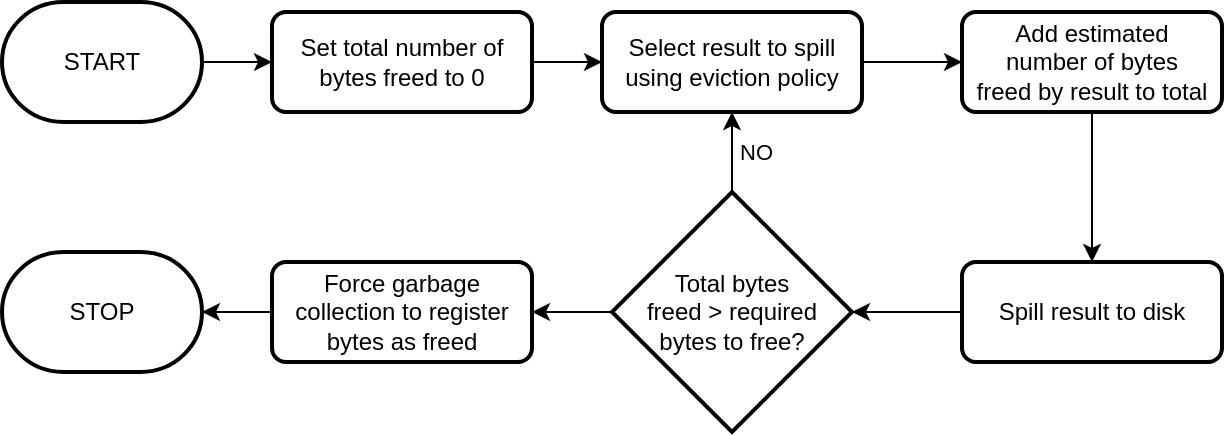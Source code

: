 <mxfile version="20.8.16" type="device"><diagram name="Page-1" id="Exz9C6W1yNBMZt2xZ764"><mxGraphModel dx="1100" dy="752" grid="1" gridSize="10" guides="1" tooltips="1" connect="1" arrows="1" fold="1" page="1" pageScale="1" pageWidth="827" pageHeight="1169" math="0" shadow="0"><root><mxCell id="0"/><mxCell id="1" parent="0"/><mxCell id="XCJ6cWJfsoJrLx6dZgqa-4" value="" style="edgeStyle=orthogonalEdgeStyle;rounded=0;orthogonalLoop=1;jettySize=auto;html=1;startArrow=none;" edge="1" parent="1" source="XCJ6cWJfsoJrLx6dZgqa-7" target="XCJ6cWJfsoJrLx6dZgqa-3"><mxGeometry relative="1" as="geometry"/></mxCell><mxCell id="XCJ6cWJfsoJrLx6dZgqa-2" value="START" style="strokeWidth=2;html=1;shape=mxgraph.flowchart.terminator;whiteSpace=wrap;" vertex="1" parent="1"><mxGeometry x="140" y="115" width="100" height="60" as="geometry"/></mxCell><mxCell id="XCJ6cWJfsoJrLx6dZgqa-6" value="" style="edgeStyle=orthogonalEdgeStyle;rounded=0;orthogonalLoop=1;jettySize=auto;html=1;" edge="1" parent="1" source="XCJ6cWJfsoJrLx6dZgqa-3" target="XCJ6cWJfsoJrLx6dZgqa-5"><mxGeometry relative="1" as="geometry"/></mxCell><mxCell id="XCJ6cWJfsoJrLx6dZgqa-3" value="Select result to spill using eviction policy" style="rounded=1;whiteSpace=wrap;html=1;absoluteArcSize=1;arcSize=14;strokeWidth=2;" vertex="1" parent="1"><mxGeometry x="440" y="120" width="130" height="50" as="geometry"/></mxCell><mxCell id="XCJ6cWJfsoJrLx6dZgqa-10" value="" style="edgeStyle=orthogonalEdgeStyle;rounded=0;orthogonalLoop=1;jettySize=auto;html=1;endArrow=classic;endFill=1;" edge="1" parent="1" source="XCJ6cWJfsoJrLx6dZgqa-5" target="XCJ6cWJfsoJrLx6dZgqa-9"><mxGeometry relative="1" as="geometry"/></mxCell><mxCell id="XCJ6cWJfsoJrLx6dZgqa-5" value="Add estimated &lt;br&gt;number of bytes &lt;br&gt;freed&amp;nbsp;by result to total" style="rounded=1;whiteSpace=wrap;html=1;absoluteArcSize=1;arcSize=14;strokeWidth=2;" vertex="1" parent="1"><mxGeometry x="620" y="120" width="130" height="50" as="geometry"/></mxCell><mxCell id="XCJ6cWJfsoJrLx6dZgqa-8" value="" style="edgeStyle=orthogonalEdgeStyle;rounded=0;orthogonalLoop=1;jettySize=auto;html=1;endArrow=classic;endFill=1;" edge="1" parent="1" source="XCJ6cWJfsoJrLx6dZgqa-2" target="XCJ6cWJfsoJrLx6dZgqa-7"><mxGeometry relative="1" as="geometry"><mxPoint x="340" y="100" as="sourcePoint"/><mxPoint x="340" y="200" as="targetPoint"/></mxGeometry></mxCell><mxCell id="XCJ6cWJfsoJrLx6dZgqa-7" value="Set total number of bytes freed to 0" style="rounded=1;whiteSpace=wrap;html=1;absoluteArcSize=1;arcSize=14;strokeWidth=2;" vertex="1" parent="1"><mxGeometry x="275" y="120" width="130" height="50" as="geometry"/></mxCell><mxCell id="XCJ6cWJfsoJrLx6dZgqa-12" value="" style="edgeStyle=orthogonalEdgeStyle;rounded=0;orthogonalLoop=1;jettySize=auto;html=1;endArrow=classic;endFill=1;" edge="1" parent="1" source="XCJ6cWJfsoJrLx6dZgqa-9" target="XCJ6cWJfsoJrLx6dZgqa-11"><mxGeometry relative="1" as="geometry"/></mxCell><mxCell id="XCJ6cWJfsoJrLx6dZgqa-9" value="Spill result to disk" style="rounded=1;whiteSpace=wrap;html=1;absoluteArcSize=1;arcSize=14;strokeWidth=2;" vertex="1" parent="1"><mxGeometry x="620" y="245" width="130" height="50" as="geometry"/></mxCell><mxCell id="XCJ6cWJfsoJrLx6dZgqa-14" value="NO" style="edgeStyle=orthogonalEdgeStyle;rounded=0;orthogonalLoop=1;jettySize=auto;html=1;exitX=0.5;exitY=0;exitDx=0;exitDy=0;exitPerimeter=0;endArrow=classic;endFill=1;labelPosition=right;verticalLabelPosition=middle;align=left;verticalAlign=middle;spacing=4;" edge="1" parent="1" source="XCJ6cWJfsoJrLx6dZgqa-11" target="XCJ6cWJfsoJrLx6dZgqa-3"><mxGeometry relative="1" as="geometry"><mxPoint as="offset"/></mxGeometry></mxCell><mxCell id="XCJ6cWJfsoJrLx6dZgqa-18" value="" style="edgeStyle=orthogonalEdgeStyle;rounded=0;orthogonalLoop=1;jettySize=auto;html=1;endArrow=classic;endFill=1;" edge="1" parent="1" source="XCJ6cWJfsoJrLx6dZgqa-11" target="XCJ6cWJfsoJrLx6dZgqa-16"><mxGeometry relative="1" as="geometry"/></mxCell><mxCell id="XCJ6cWJfsoJrLx6dZgqa-11" value="Total bytes &lt;br&gt;freed &amp;gt; required &lt;br&gt;bytes to free?" style="strokeWidth=2;html=1;shape=mxgraph.flowchart.decision;whiteSpace=wrap;" vertex="1" parent="1"><mxGeometry x="445" y="210" width="120" height="120" as="geometry"/></mxCell><mxCell id="XCJ6cWJfsoJrLx6dZgqa-15" value="STOP" style="strokeWidth=2;html=1;shape=mxgraph.flowchart.terminator;whiteSpace=wrap;" vertex="1" parent="1"><mxGeometry x="140" y="240" width="100" height="60" as="geometry"/></mxCell><mxCell id="XCJ6cWJfsoJrLx6dZgqa-19" value="" style="edgeStyle=orthogonalEdgeStyle;rounded=0;orthogonalLoop=1;jettySize=auto;html=1;endArrow=classic;endFill=1;" edge="1" parent="1" source="XCJ6cWJfsoJrLx6dZgqa-16" target="XCJ6cWJfsoJrLx6dZgqa-15"><mxGeometry relative="1" as="geometry"/></mxCell><mxCell id="XCJ6cWJfsoJrLx6dZgqa-16" value="Force garbage collection to register bytes as freed" style="rounded=1;whiteSpace=wrap;html=1;absoluteArcSize=1;arcSize=14;strokeWidth=2;" vertex="1" parent="1"><mxGeometry x="275" y="245" width="130" height="50" as="geometry"/></mxCell></root></mxGraphModel></diagram></mxfile>